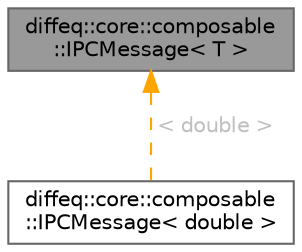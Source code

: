 digraph "diffeq::core::composable::IPCMessage&lt; T &gt;"
{
 // LATEX_PDF_SIZE
  bgcolor="transparent";
  edge [fontname=Helvetica,fontsize=10,labelfontname=Helvetica,labelfontsize=10];
  node [fontname=Helvetica,fontsize=10,shape=box,height=0.2,width=0.4];
  Node1 [id="Node000001",label="diffeq::core::composable\l::IPCMessage\< T \>",height=0.2,width=0.4,color="gray40", fillcolor="grey60", style="filled", fontcolor="black",tooltip="IPC message structure."];
  Node1 -> Node2 [id="edge1_Node000001_Node000002",dir="back",color="orange",style="dashed",tooltip=" ",label=<<TABLE CELLBORDER="0" BORDER="0"><TR><TD VALIGN="top" ALIGN="LEFT" CELLPADDING="1" CELLSPACING="0">&lt; double &gt;</TD></TR>
</TABLE>> ,fontcolor="grey" ];
  Node2 [id="Node000002",label="diffeq::core::composable\l::IPCMessage\< double \>",height=0.2,width=0.4,color="gray40", fillcolor="white", style="filled",URL="$structdiffeq_1_1core_1_1composable_1_1_i_p_c_message.html",tooltip=" "];
}
